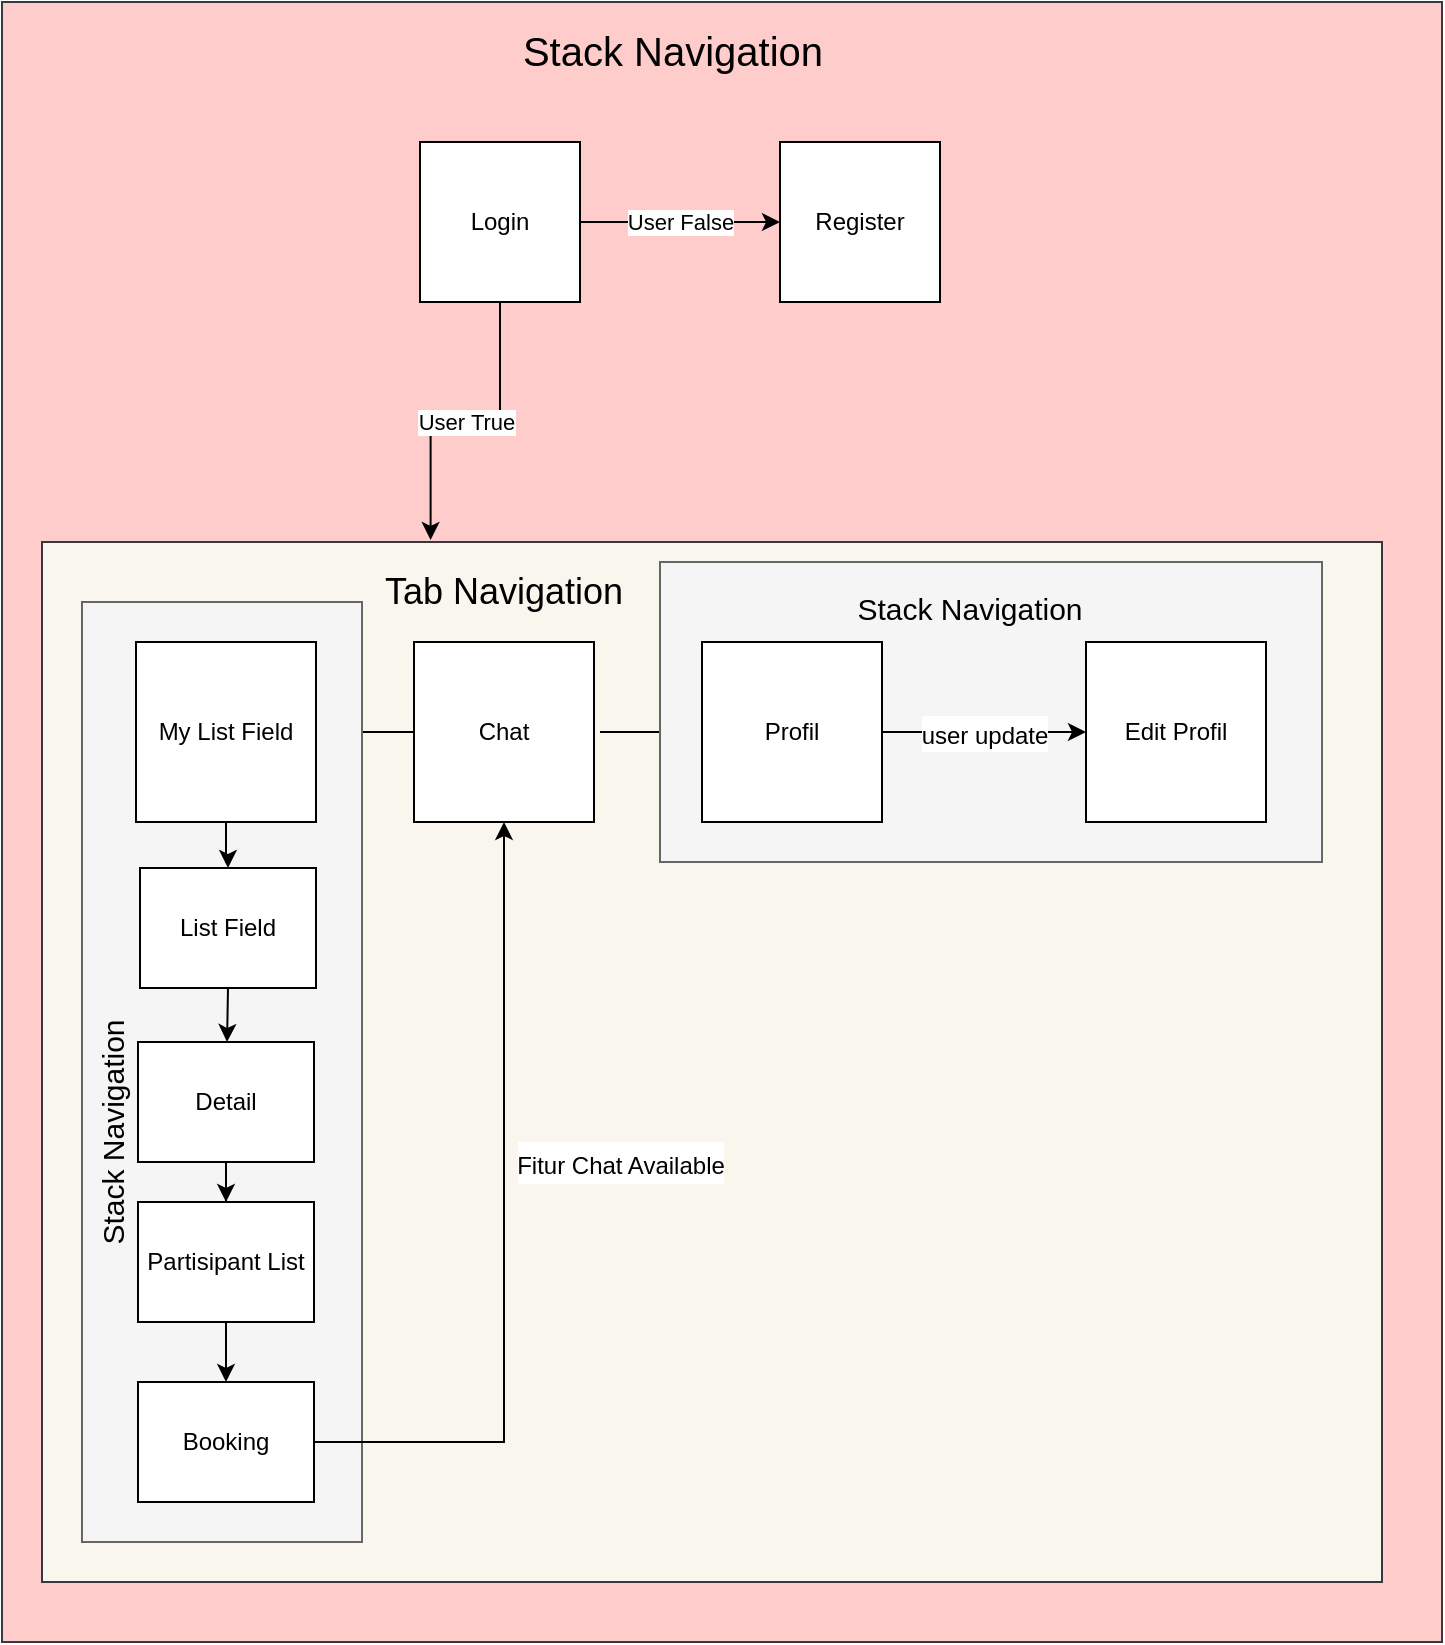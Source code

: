 <mxfile version="18.0.4" type="device"><diagram id="v9I6j9ctcVQ_k8AKldd-" name="Page-1"><mxGraphModel dx="1021" dy="529" grid="1" gridSize="10" guides="1" tooltips="1" connect="1" arrows="1" fold="1" page="1" pageScale="1" pageWidth="827" pageHeight="1169" math="0" shadow="0"><root><mxCell id="0"/><mxCell id="1" parent="0"/><mxCell id="5YOX7nCO8-vyJP01MaUb-37" value="" style="rounded=0;whiteSpace=wrap;html=1;fontSize=15;fillColor=#ffcccc;strokeColor=#36393d;" vertex="1" parent="1"><mxGeometry x="60" y="20" width="720" height="820" as="geometry"/></mxCell><mxCell id="5YOX7nCO8-vyJP01MaUb-3" value="User False" style="edgeStyle=orthogonalEdgeStyle;rounded=0;orthogonalLoop=1;jettySize=auto;html=1;" edge="1" parent="1" source="5YOX7nCO8-vyJP01MaUb-1" target="5YOX7nCO8-vyJP01MaUb-2"><mxGeometry relative="1" as="geometry"><Array as="points"><mxPoint x="389" y="130"/><mxPoint x="389" y="130"/></Array></mxGeometry></mxCell><mxCell id="5YOX7nCO8-vyJP01MaUb-7" value="User True" style="edgeStyle=orthogonalEdgeStyle;rounded=0;orthogonalLoop=1;jettySize=auto;html=1;entryX=0.29;entryY=-0.002;entryDx=0;entryDy=0;entryPerimeter=0;" edge="1" parent="1" source="5YOX7nCO8-vyJP01MaUb-1" target="5YOX7nCO8-vyJP01MaUb-8"><mxGeometry relative="1" as="geometry"><mxPoint x="349" y="260" as="targetPoint"/><Array as="points"/></mxGeometry></mxCell><mxCell id="5YOX7nCO8-vyJP01MaUb-1" value="Login" style="whiteSpace=wrap;html=1;aspect=fixed;" vertex="1" parent="1"><mxGeometry x="269" y="90" width="80" height="80" as="geometry"/></mxCell><mxCell id="5YOX7nCO8-vyJP01MaUb-2" value="Register" style="whiteSpace=wrap;html=1;aspect=fixed;" vertex="1" parent="1"><mxGeometry x="449" y="90" width="80" height="80" as="geometry"/></mxCell><mxCell id="5YOX7nCO8-vyJP01MaUb-8" value="" style="rounded=0;whiteSpace=wrap;html=1;fillColor=#f9f7ed;strokeColor=#36393d;" vertex="1" parent="1"><mxGeometry x="80" y="290" width="670" height="520" as="geometry"/></mxCell><mxCell id="5YOX7nCO8-vyJP01MaUb-22" value="" style="edgeStyle=orthogonalEdgeStyle;rounded=0;orthogonalLoop=1;jettySize=auto;html=1;fontSize=12;" edge="1" parent="1" source="5YOX7nCO8-vyJP01MaUb-9" target="5YOX7nCO8-vyJP01MaUb-21"><mxGeometry relative="1" as="geometry"/></mxCell><mxCell id="5YOX7nCO8-vyJP01MaUb-10" value="Chat" style="whiteSpace=wrap;html=1;aspect=fixed;" vertex="1" parent="1"><mxGeometry x="266" y="340" width="90" height="90" as="geometry"/></mxCell><mxCell id="5YOX7nCO8-vyJP01MaUb-33" value="" style="edgeStyle=orthogonalEdgeStyle;rounded=0;orthogonalLoop=1;jettySize=auto;html=1;fontSize=15;" edge="1" parent="1" source="5YOX7nCO8-vyJP01MaUb-11" target="5YOX7nCO8-vyJP01MaUb-13"><mxGeometry relative="1" as="geometry"/></mxCell><mxCell id="5YOX7nCO8-vyJP01MaUb-16" value="&lt;font style=&quot;font-size: 18px;&quot;&gt;Tab Navigation&lt;/font&gt;" style="text;html=1;strokeColor=none;fillColor=none;align=center;verticalAlign=middle;whiteSpace=wrap;rounded=0;" vertex="1" parent="1"><mxGeometry x="246" y="300" width="130" height="30" as="geometry"/></mxCell><mxCell id="5YOX7nCO8-vyJP01MaUb-17" value="" style="endArrow=none;html=1;rounded=0;fontSize=18;exitX=1;exitY=0.5;exitDx=0;exitDy=0;entryX=0;entryY=0.5;entryDx=0;entryDy=0;" edge="1" parent="1" source="5YOX7nCO8-vyJP01MaUb-9" target="5YOX7nCO8-vyJP01MaUb-10"><mxGeometry width="50" height="50" relative="1" as="geometry"><mxPoint x="469" y="350" as="sourcePoint"/><mxPoint x="519" y="300" as="targetPoint"/></mxGeometry></mxCell><mxCell id="5YOX7nCO8-vyJP01MaUb-18" value="" style="endArrow=none;html=1;rounded=0;fontSize=18;entryX=0;entryY=0.5;entryDx=0;entryDy=0;" edge="1" parent="1" target="5YOX7nCO8-vyJP01MaUb-11"><mxGeometry width="50" height="50" relative="1" as="geometry"><mxPoint x="359" y="385" as="sourcePoint"/><mxPoint x="276" y="395" as="targetPoint"/></mxGeometry></mxCell><mxCell id="5YOX7nCO8-vyJP01MaUb-20" value="&lt;font style=&quot;font-size: 20px;&quot;&gt;Stack Navigation&lt;/font&gt;" style="text;html=1;strokeColor=none;fillColor=none;align=center;verticalAlign=middle;whiteSpace=wrap;rounded=0;fontSize=18;" vertex="1" parent="1"><mxGeometry x="310" y="30" width="171" height="30" as="geometry"/></mxCell><mxCell id="5YOX7nCO8-vyJP01MaUb-24" value="" style="edgeStyle=orthogonalEdgeStyle;rounded=0;orthogonalLoop=1;jettySize=auto;html=1;fontSize=12;" edge="1" parent="1" source="5YOX7nCO8-vyJP01MaUb-21" target="5YOX7nCO8-vyJP01MaUb-23"><mxGeometry relative="1" as="geometry"/></mxCell><mxCell id="5YOX7nCO8-vyJP01MaUb-32" value="" style="rounded=0;whiteSpace=wrap;html=1;fontSize=12;fillColor=#f5f5f5;fontColor=#333333;strokeColor=#666666;" vertex="1" parent="1"><mxGeometry x="100" y="320" width="140" height="470" as="geometry"/></mxCell><mxCell id="5YOX7nCO8-vyJP01MaUb-21" value="List Field" style="whiteSpace=wrap;html=1;" vertex="1" parent="1"><mxGeometry x="129" y="453" width="88" height="60" as="geometry"/></mxCell><mxCell id="5YOX7nCO8-vyJP01MaUb-26" value="" style="edgeStyle=orthogonalEdgeStyle;rounded=0;orthogonalLoop=1;jettySize=auto;html=1;fontSize=12;" edge="1" parent="1" source="5YOX7nCO8-vyJP01MaUb-23" target="5YOX7nCO8-vyJP01MaUb-25"><mxGeometry relative="1" as="geometry"/></mxCell><mxCell id="5YOX7nCO8-vyJP01MaUb-23" value="Detail" style="whiteSpace=wrap;html=1;" vertex="1" parent="1"><mxGeometry x="128" y="540" width="88" height="60" as="geometry"/></mxCell><mxCell id="5YOX7nCO8-vyJP01MaUb-28" value="" style="edgeStyle=orthogonalEdgeStyle;rounded=0;orthogonalLoop=1;jettySize=auto;html=1;fontSize=12;" edge="1" parent="1" source="5YOX7nCO8-vyJP01MaUb-25" target="5YOX7nCO8-vyJP01MaUb-27"><mxGeometry relative="1" as="geometry"/></mxCell><mxCell id="5YOX7nCO8-vyJP01MaUb-34" value="" style="rounded=0;whiteSpace=wrap;html=1;fontSize=15;fillColor=#f5f5f5;fontColor=#333333;strokeColor=#666666;" vertex="1" parent="1"><mxGeometry x="389" y="300" width="331" height="150" as="geometry"/></mxCell><mxCell id="5YOX7nCO8-vyJP01MaUb-25" value="Partisipant List" style="whiteSpace=wrap;html=1;" vertex="1" parent="1"><mxGeometry x="128" y="620" width="88" height="60" as="geometry"/></mxCell><mxCell id="5YOX7nCO8-vyJP01MaUb-31" value="&lt;font style=&quot;font-size: 12px;&quot;&gt;Fitur Chat Available&lt;/font&gt;" style="edgeStyle=orthogonalEdgeStyle;rounded=0;orthogonalLoop=1;jettySize=auto;html=1;entryX=0.5;entryY=1;entryDx=0;entryDy=0;fontSize=18;" edge="1" parent="1" source="5YOX7nCO8-vyJP01MaUb-27" target="5YOX7nCO8-vyJP01MaUb-10"><mxGeometry x="0.16" y="-58" relative="1" as="geometry"><mxPoint as="offset"/></mxGeometry></mxCell><mxCell id="5YOX7nCO8-vyJP01MaUb-27" value="Booking" style="whiteSpace=wrap;html=1;" vertex="1" parent="1"><mxGeometry x="128" y="710" width="88" height="60" as="geometry"/></mxCell><mxCell id="5YOX7nCO8-vyJP01MaUb-29" value="&lt;font style=&quot;font-size: 15px;&quot;&gt;Stack Navigation&lt;/font&gt;" style="text;html=1;strokeColor=none;fillColor=none;align=center;verticalAlign=middle;whiteSpace=wrap;rounded=0;fontSize=12;rotation=-90;" vertex="1" parent="1"><mxGeometry x="40" y="570" width="150" height="30" as="geometry"/></mxCell><mxCell id="5YOX7nCO8-vyJP01MaUb-13" value="Edit Profil" style="whiteSpace=wrap;html=1;aspect=fixed;" vertex="1" parent="1"><mxGeometry x="602" y="340" width="90" height="90" as="geometry"/></mxCell><mxCell id="5YOX7nCO8-vyJP01MaUb-35" value="&lt;font style=&quot;font-size: 12px;&quot;&gt;user update&lt;/font&gt;" style="edgeStyle=orthogonalEdgeStyle;rounded=0;orthogonalLoop=1;jettySize=auto;html=1;fontSize=15;" edge="1" parent="1" source="5YOX7nCO8-vyJP01MaUb-11" target="5YOX7nCO8-vyJP01MaUb-13"><mxGeometry relative="1" as="geometry"/></mxCell><mxCell id="5YOX7nCO8-vyJP01MaUb-11" value="Profil" style="whiteSpace=wrap;html=1;aspect=fixed;" vertex="1" parent="1"><mxGeometry x="410" y="340" width="90" height="90" as="geometry"/></mxCell><mxCell id="5YOX7nCO8-vyJP01MaUb-36" value="&lt;font style=&quot;font-size: 15px;&quot;&gt;Stack Navigation&lt;/font&gt;" style="text;html=1;strokeColor=none;fillColor=none;align=center;verticalAlign=middle;whiteSpace=wrap;rounded=0;fontSize=12;" vertex="1" parent="1"><mxGeometry x="486" y="308" width="116" height="30" as="geometry"/></mxCell><mxCell id="5YOX7nCO8-vyJP01MaUb-39" value="" style="edgeStyle=orthogonalEdgeStyle;rounded=0;orthogonalLoop=1;jettySize=auto;html=1;fontSize=20;entryX=0.5;entryY=0;entryDx=0;entryDy=0;" edge="1" parent="1" source="5YOX7nCO8-vyJP01MaUb-9" target="5YOX7nCO8-vyJP01MaUb-21"><mxGeometry relative="1" as="geometry"/></mxCell><mxCell id="5YOX7nCO8-vyJP01MaUb-9" value="My List Field" style="whiteSpace=wrap;html=1;aspect=fixed;" vertex="1" parent="1"><mxGeometry x="127" y="340" width="90" height="90" as="geometry"/></mxCell><mxCell id="5YOX7nCO8-vyJP01MaUb-40" value="" style="endArrow=classic;html=1;rounded=0;fontSize=20;exitX=0.5;exitY=1;exitDx=0;exitDy=0;" edge="1" parent="1" source="5YOX7nCO8-vyJP01MaUb-21" target="5YOX7nCO8-vyJP01MaUb-23"><mxGeometry width="50" height="50" relative="1" as="geometry"><mxPoint x="390" y="470" as="sourcePoint"/><mxPoint x="440" y="420" as="targetPoint"/></mxGeometry></mxCell></root></mxGraphModel></diagram></mxfile>